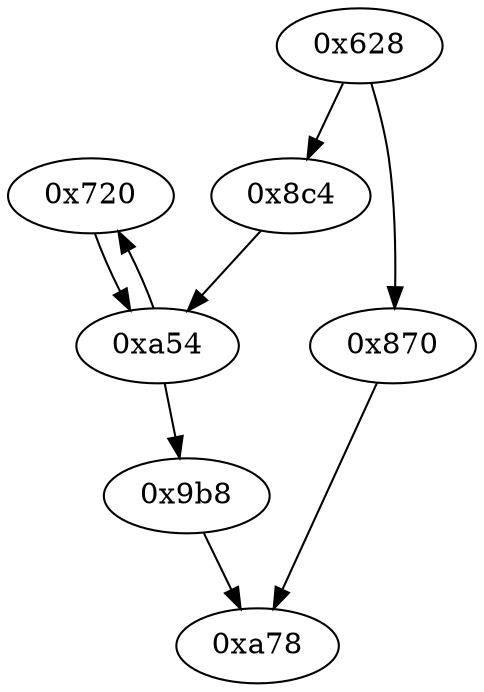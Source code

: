 strict digraph "" {
	graph ["edge"="{}",
		file="/Users/mark/Documents/deobfus-2019-ccs/ALL-CFG/basic-algorithms/random/1576_recovered.dot",
		"graph"="{u'file': u'/Users/mark/Documents/deobfus-2019-ccs/ALL-CFG/basic-algorithms/random/1576_recovered.dot'}",
		"node"="{u'opcode': u''}"
	];
	"0x720"	 [opcode="[u'bl', u'ldr', u'smull', u'asr', u'add', u'mov', u'mul', u'sub', u'add', u'ldr', u'bl', u'ldr', u'ldr', u'sub', u'add', u'add', \
u'b']"];
	"0xa54"	 [opcode="[u'ldr', u'str', u'ldr', u'ldr', u'ldr', u'ldr', u'cmp', u'mov', u'b']"];
	"0x720" -> "0xa54";
	"0xa54" -> "0x720";
	"0x9b8"	 [opcode="[u'mov']"];
	"0xa54" -> "0x9b8";
	"0x870"	 [opcode="[u'mov', u'b']"];
	"0xa78"	 [opcode="[u'ldr', u'str', u'ldr', u'ldr', u'ldr', u'add', u'sub', u'sub', u'mul', u'eor', u'and', u'ldr', u'mov', u'mov', u'ldr', u'cmp', \
u'mov', u'cmp', u'mov', u'mov', u'cmp', u'mov', u'mov', u'teq', u'mov', u'b']"];
	"0x870" -> "0xa78";
	"0x8c4"	 [opcode="[u'ldr', u'ldr', u'rsb', u'mvn', u'mul', u'eor', u'and', u'ldr', u'mov', u'mov', u'ldr', u'cmp', u'mov', u'cmp', u'mov', u'mov', \
u'cmp', u'mov', u'mov', u'teq', u'mov', u'b']"];
	"0x8c4" -> "0xa54";
	"0x9b8" -> "0xa78";
	"0x628"	 [opcode="[u'push', u'add', u'sub', u'str', u'ldr', u'str', u'mvn', u'ldr', u'sub', u'mul', u'mov', u'eor', u'tst', u'ldr', u'mov', u'mov', \
u'strb', u'ldr', u'cmp', u'mov', u'strb', u'ldr', u'ldr', u'ldr', u'ldr', u'str', u'ldr', u'ldr', u'ldr', u'ldr', u'str', u'ldr', \
u'ldr', u'add', u'str', u'ldr', u'add', u'str', u'ldr', u'add', u'str', u'str', u'str', u'b']"];
	"0x628" -> "0x870";
	"0x628" -> "0x8c4";
}
